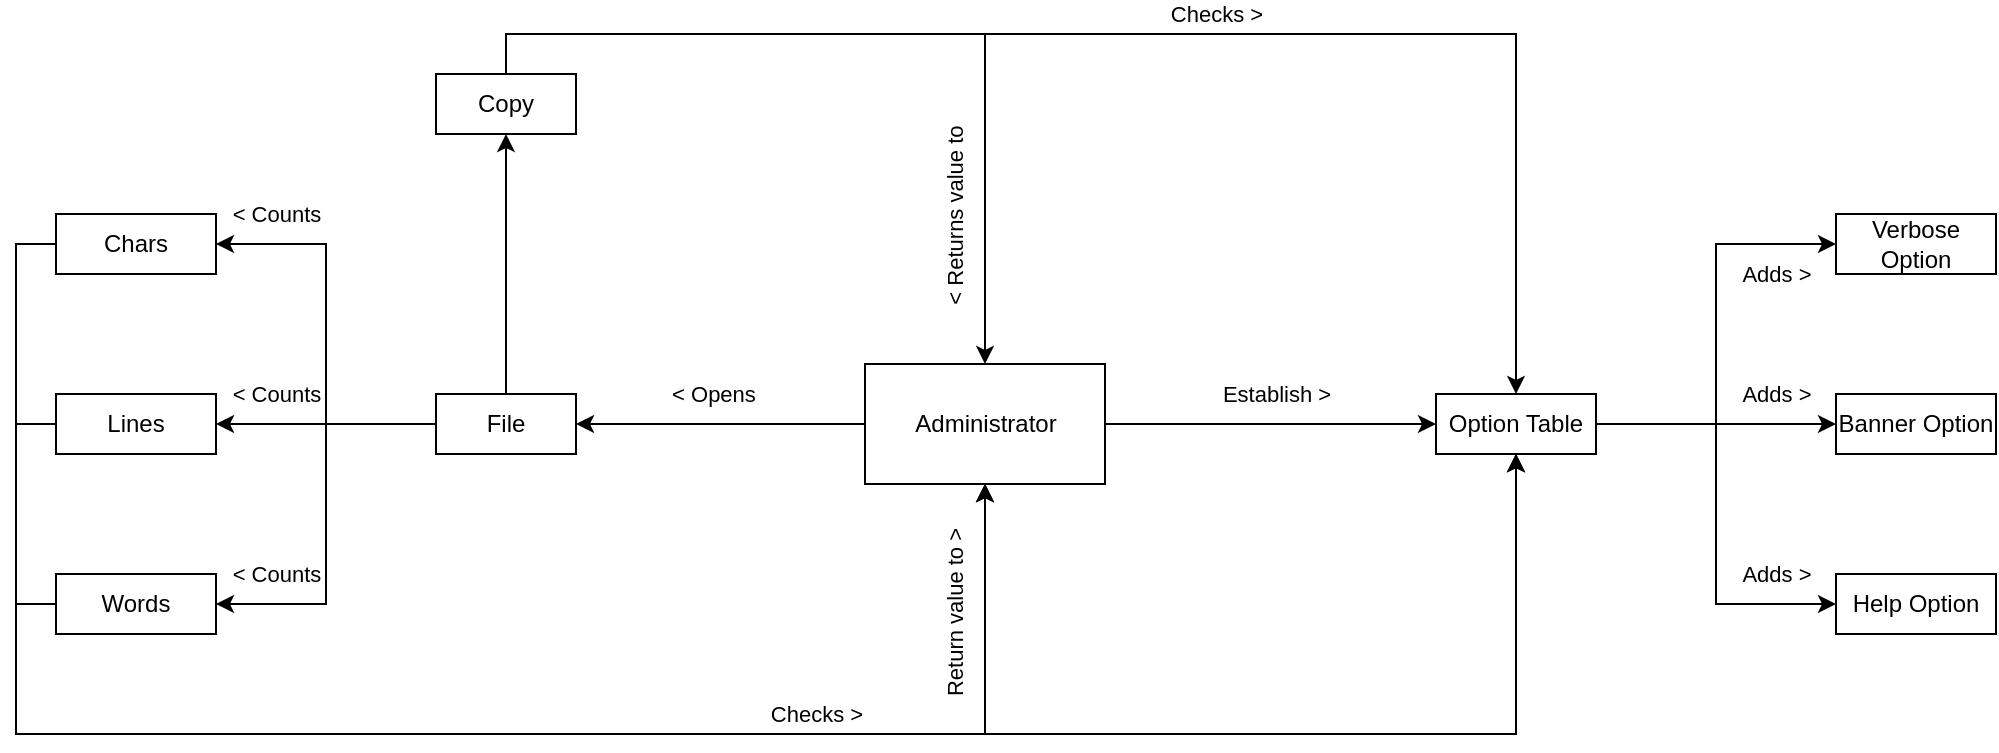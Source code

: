 <mxfile version="13.8.0" type="github">
  <diagram id="C5RBs43oDa-KdzZeNtuy" name="Page-1">
    <mxGraphModel dx="1185" dy="588" grid="1" gridSize="10" guides="1" tooltips="1" connect="1" arrows="1" fold="1" page="1" pageScale="1" pageWidth="1169" pageHeight="827" math="0" shadow="0">
      <root>
        <mxCell id="WIyWlLk6GJQsqaUBKTNV-0" />
        <mxCell id="WIyWlLk6GJQsqaUBKTNV-1" parent="WIyWlLk6GJQsqaUBKTNV-0" />
        <mxCell id="8A9pHUBznrexFLD6_nlA-4" style="edgeStyle=orthogonalEdgeStyle;rounded=0;orthogonalLoop=1;jettySize=auto;html=1;exitX=0.5;exitY=0;exitDx=0;exitDy=0;entryX=0.5;entryY=1;entryDx=0;entryDy=0;" edge="1" parent="WIyWlLk6GJQsqaUBKTNV-1" source="LxYAtH9U7Fuo-5kLsAKj-0" target="LxYAtH9U7Fuo-5kLsAKj-1">
          <mxGeometry relative="1" as="geometry" />
        </mxCell>
        <mxCell id="8A9pHUBznrexFLD6_nlA-5" value="&amp;lt; Counts" style="edgeStyle=orthogonalEdgeStyle;rounded=0;orthogonalLoop=1;jettySize=auto;html=1;exitX=0;exitY=0.5;exitDx=0;exitDy=0;entryX=1;entryY=0.5;entryDx=0;entryDy=0;" edge="1" parent="WIyWlLk6GJQsqaUBKTNV-1" source="LxYAtH9U7Fuo-5kLsAKj-0" target="LxYAtH9U7Fuo-5kLsAKj-4">
          <mxGeometry x="0.455" y="-15" relative="1" as="geometry">
            <mxPoint as="offset" />
          </mxGeometry>
        </mxCell>
        <mxCell id="8A9pHUBznrexFLD6_nlA-6" value="&amp;lt; Counts" style="edgeStyle=orthogonalEdgeStyle;rounded=0;orthogonalLoop=1;jettySize=auto;html=1;exitX=0;exitY=0.5;exitDx=0;exitDy=0;entryX=1;entryY=0.5;entryDx=0;entryDy=0;" edge="1" parent="WIyWlLk6GJQsqaUBKTNV-1" source="LxYAtH9U7Fuo-5kLsAKj-0" target="LxYAtH9U7Fuo-5kLsAKj-3">
          <mxGeometry x="0.7" y="-15" relative="1" as="geometry">
            <mxPoint as="offset" />
          </mxGeometry>
        </mxCell>
        <mxCell id="8A9pHUBznrexFLD6_nlA-7" value="&amp;lt; Counts" style="edgeStyle=orthogonalEdgeStyle;rounded=0;orthogonalLoop=1;jettySize=auto;html=1;exitX=0;exitY=0.5;exitDx=0;exitDy=0;entryX=1;entryY=0.5;entryDx=0;entryDy=0;" edge="1" parent="WIyWlLk6GJQsqaUBKTNV-1" source="LxYAtH9U7Fuo-5kLsAKj-0" target="LxYAtH9U7Fuo-5kLsAKj-5">
          <mxGeometry x="0.7" y="-15" relative="1" as="geometry">
            <mxPoint as="offset" />
          </mxGeometry>
        </mxCell>
        <mxCell id="LxYAtH9U7Fuo-5kLsAKj-0" value="File" style="rounded=0;whiteSpace=wrap;html=1;" parent="WIyWlLk6GJQsqaUBKTNV-1" vertex="1">
          <mxGeometry x="310" y="270" width="70" height="30" as="geometry" />
        </mxCell>
        <mxCell id="8A9pHUBznrexFLD6_nlA-13" value="Checks &amp;gt;" style="edgeStyle=orthogonalEdgeStyle;rounded=0;orthogonalLoop=1;jettySize=auto;html=1;exitX=0.5;exitY=0;exitDx=0;exitDy=0;entryX=0.5;entryY=0;entryDx=0;entryDy=0;" edge="1" parent="WIyWlLk6GJQsqaUBKTNV-1" source="LxYAtH9U7Fuo-5kLsAKj-1" target="LxYAtH9U7Fuo-5kLsAKj-20">
          <mxGeometry x="0.064" y="10" relative="1" as="geometry">
            <mxPoint as="offset" />
          </mxGeometry>
        </mxCell>
        <mxCell id="8A9pHUBznrexFLD6_nlA-20" value="&amp;lt; Returns value to&amp;nbsp;" style="edgeStyle=orthogonalEdgeStyle;rounded=0;orthogonalLoop=1;jettySize=auto;html=1;exitX=0.5;exitY=0;exitDx=0;exitDy=0;entryX=0.5;entryY=0;entryDx=0;entryDy=0;horizontal=0;" edge="1" parent="WIyWlLk6GJQsqaUBKTNV-1" source="LxYAtH9U7Fuo-5kLsAKj-1" target="LxYAtH9U7Fuo-5kLsAKj-19">
          <mxGeometry x="0.647" y="-15" relative="1" as="geometry">
            <mxPoint as="offset" />
          </mxGeometry>
        </mxCell>
        <mxCell id="LxYAtH9U7Fuo-5kLsAKj-1" value="Copy" style="rounded=0;whiteSpace=wrap;html=1;" parent="WIyWlLk6GJQsqaUBKTNV-1" vertex="1">
          <mxGeometry x="310" y="110" width="70" height="30" as="geometry" />
        </mxCell>
        <mxCell id="8A9pHUBznrexFLD6_nlA-14" style="edgeStyle=orthogonalEdgeStyle;rounded=0;orthogonalLoop=1;jettySize=auto;html=1;exitX=0;exitY=0.5;exitDx=0;exitDy=0;entryX=0.5;entryY=1;entryDx=0;entryDy=0;" edge="1" parent="WIyWlLk6GJQsqaUBKTNV-1" source="LxYAtH9U7Fuo-5kLsAKj-3" target="LxYAtH9U7Fuo-5kLsAKj-20">
          <mxGeometry relative="1" as="geometry">
            <Array as="points">
              <mxPoint x="100" y="195" />
              <mxPoint x="100" y="440" />
              <mxPoint x="850" y="440" />
            </Array>
          </mxGeometry>
        </mxCell>
        <mxCell id="8A9pHUBznrexFLD6_nlA-19" style="edgeStyle=orthogonalEdgeStyle;rounded=0;orthogonalLoop=1;jettySize=auto;html=1;exitX=0;exitY=0.5;exitDx=0;exitDy=0;entryX=0.5;entryY=1;entryDx=0;entryDy=0;" edge="1" parent="WIyWlLk6GJQsqaUBKTNV-1" source="LxYAtH9U7Fuo-5kLsAKj-3" target="LxYAtH9U7Fuo-5kLsAKj-19">
          <mxGeometry relative="1" as="geometry">
            <Array as="points">
              <mxPoint x="100" y="195" />
              <mxPoint x="100" y="440" />
              <mxPoint x="585" y="440" />
            </Array>
          </mxGeometry>
        </mxCell>
        <mxCell id="LxYAtH9U7Fuo-5kLsAKj-3" value="Chars" style="rounded=0;whiteSpace=wrap;html=1;" parent="WIyWlLk6GJQsqaUBKTNV-1" vertex="1">
          <mxGeometry x="120" y="180" width="80" height="30" as="geometry" />
        </mxCell>
        <mxCell id="8A9pHUBznrexFLD6_nlA-15" style="edgeStyle=orthogonalEdgeStyle;rounded=0;orthogonalLoop=1;jettySize=auto;html=1;exitX=0;exitY=0.5;exitDx=0;exitDy=0;entryX=0.5;entryY=1;entryDx=0;entryDy=0;" edge="1" parent="WIyWlLk6GJQsqaUBKTNV-1" source="LxYAtH9U7Fuo-5kLsAKj-4" target="LxYAtH9U7Fuo-5kLsAKj-20">
          <mxGeometry relative="1" as="geometry">
            <Array as="points">
              <mxPoint x="100" y="285" />
              <mxPoint x="100" y="440" />
              <mxPoint x="850" y="440" />
            </Array>
          </mxGeometry>
        </mxCell>
        <mxCell id="8A9pHUBznrexFLD6_nlA-18" style="edgeStyle=orthogonalEdgeStyle;rounded=0;orthogonalLoop=1;jettySize=auto;html=1;exitX=0;exitY=0.5;exitDx=0;exitDy=0;entryX=0.5;entryY=1;entryDx=0;entryDy=0;" edge="1" parent="WIyWlLk6GJQsqaUBKTNV-1" source="LxYAtH9U7Fuo-5kLsAKj-4" target="LxYAtH9U7Fuo-5kLsAKj-19">
          <mxGeometry relative="1" as="geometry">
            <Array as="points">
              <mxPoint x="100" y="285" />
              <mxPoint x="100" y="440" />
              <mxPoint x="585" y="440" />
            </Array>
          </mxGeometry>
        </mxCell>
        <mxCell id="LxYAtH9U7Fuo-5kLsAKj-4" value="Lines" style="rounded=0;whiteSpace=wrap;html=1;" parent="WIyWlLk6GJQsqaUBKTNV-1" vertex="1">
          <mxGeometry x="120" y="270" width="80" height="30" as="geometry" />
        </mxCell>
        <mxCell id="8A9pHUBznrexFLD6_nlA-16" value="Checks &amp;gt;" style="edgeStyle=orthogonalEdgeStyle;rounded=0;orthogonalLoop=1;jettySize=auto;html=1;exitX=0;exitY=0.5;exitDx=0;exitDy=0;entryX=0.5;entryY=1;entryDx=0;entryDy=0;" edge="1" parent="WIyWlLk6GJQsqaUBKTNV-1" source="LxYAtH9U7Fuo-5kLsAKj-5" target="LxYAtH9U7Fuo-5kLsAKj-20">
          <mxGeometry x="-0.005" y="10" relative="1" as="geometry">
            <Array as="points">
              <mxPoint x="100" y="375" />
              <mxPoint x="100" y="440" />
              <mxPoint x="850" y="440" />
            </Array>
            <mxPoint as="offset" />
          </mxGeometry>
        </mxCell>
        <mxCell id="8A9pHUBznrexFLD6_nlA-17" value="Return value to &amp;gt;" style="edgeStyle=orthogonalEdgeStyle;rounded=0;orthogonalLoop=1;jettySize=auto;html=1;exitX=0;exitY=0.5;exitDx=0;exitDy=0;entryX=0.5;entryY=1;entryDx=0;entryDy=0;horizontal=0;" edge="1" parent="WIyWlLk6GJQsqaUBKTNV-1" source="LxYAtH9U7Fuo-5kLsAKj-5" target="LxYAtH9U7Fuo-5kLsAKj-19">
          <mxGeometry x="0.813" y="15" relative="1" as="geometry">
            <Array as="points">
              <mxPoint x="100" y="375" />
              <mxPoint x="100" y="440" />
              <mxPoint x="585" y="440" />
            </Array>
            <mxPoint as="offset" />
          </mxGeometry>
        </mxCell>
        <mxCell id="LxYAtH9U7Fuo-5kLsAKj-5" value="Words" style="rounded=0;whiteSpace=wrap;html=1;" parent="WIyWlLk6GJQsqaUBKTNV-1" vertex="1">
          <mxGeometry x="120" y="360" width="80" height="30" as="geometry" />
        </mxCell>
        <mxCell id="8A9pHUBznrexFLD6_nlA-1" value="&amp;lt; Opens&amp;nbsp;" style="edgeStyle=orthogonalEdgeStyle;rounded=0;orthogonalLoop=1;jettySize=auto;html=1;exitX=0;exitY=0.5;exitDx=0;exitDy=0;entryX=1;entryY=0.5;entryDx=0;entryDy=0;" edge="1" parent="WIyWlLk6GJQsqaUBKTNV-1" source="LxYAtH9U7Fuo-5kLsAKj-19" target="LxYAtH9U7Fuo-5kLsAKj-0">
          <mxGeometry x="0.031" y="-15" relative="1" as="geometry">
            <mxPoint as="offset" />
          </mxGeometry>
        </mxCell>
        <mxCell id="8A9pHUBznrexFLD6_nlA-2" value="Establish &amp;gt;" style="edgeStyle=orthogonalEdgeStyle;rounded=0;orthogonalLoop=1;jettySize=auto;html=1;exitX=1;exitY=0.5;exitDx=0;exitDy=0;entryX=0;entryY=0.5;entryDx=0;entryDy=0;" edge="1" parent="WIyWlLk6GJQsqaUBKTNV-1" source="LxYAtH9U7Fuo-5kLsAKj-19" target="LxYAtH9U7Fuo-5kLsAKj-20">
          <mxGeometry x="0.033" y="15" relative="1" as="geometry">
            <mxPoint as="offset" />
          </mxGeometry>
        </mxCell>
        <mxCell id="LxYAtH9U7Fuo-5kLsAKj-19" value="Administrator" style="rounded=0;whiteSpace=wrap;html=1;" parent="WIyWlLk6GJQsqaUBKTNV-1" vertex="1">
          <mxGeometry x="524.5" y="255" width="120" height="60" as="geometry" />
        </mxCell>
        <mxCell id="8A9pHUBznrexFLD6_nlA-3" value="Adds &amp;gt;" style="edgeStyle=orthogonalEdgeStyle;rounded=0;orthogonalLoop=1;jettySize=auto;html=1;exitX=1;exitY=0.5;exitDx=0;exitDy=0;entryX=0;entryY=0.5;entryDx=0;entryDy=0;" edge="1" parent="WIyWlLk6GJQsqaUBKTNV-1" source="LxYAtH9U7Fuo-5kLsAKj-20" target="LxYAtH9U7Fuo-5kLsAKj-23">
          <mxGeometry x="0.714" y="-15" relative="1" as="geometry">
            <mxPoint as="offset" />
          </mxGeometry>
        </mxCell>
        <mxCell id="8A9pHUBznrexFLD6_nlA-8" value="Adds &amp;gt;" style="edgeStyle=orthogonalEdgeStyle;rounded=0;orthogonalLoop=1;jettySize=auto;html=1;exitX=1;exitY=0.5;exitDx=0;exitDy=0;entryX=0;entryY=0.5;entryDx=0;entryDy=0;" edge="1" parent="WIyWlLk6GJQsqaUBKTNV-1" source="LxYAtH9U7Fuo-5kLsAKj-20" target="LxYAtH9U7Fuo-5kLsAKj-22">
          <mxGeometry x="0.5" y="15" relative="1" as="geometry">
            <mxPoint as="offset" />
          </mxGeometry>
        </mxCell>
        <mxCell id="8A9pHUBznrexFLD6_nlA-9" value="Adds &amp;gt;" style="edgeStyle=orthogonalEdgeStyle;rounded=0;orthogonalLoop=1;jettySize=auto;html=1;exitX=1;exitY=0.5;exitDx=0;exitDy=0;entryX=0;entryY=0.5;entryDx=0;entryDy=0;" edge="1" parent="WIyWlLk6GJQsqaUBKTNV-1" source="LxYAtH9U7Fuo-5kLsAKj-20" target="LxYAtH9U7Fuo-5kLsAKj-21">
          <mxGeometry x="0.714" y="15" relative="1" as="geometry">
            <mxPoint as="offset" />
          </mxGeometry>
        </mxCell>
        <mxCell id="LxYAtH9U7Fuo-5kLsAKj-20" value="Option Table" style="whiteSpace=wrap;html=1;" parent="WIyWlLk6GJQsqaUBKTNV-1" vertex="1">
          <mxGeometry x="810" y="270" width="80" height="30" as="geometry" />
        </mxCell>
        <mxCell id="LxYAtH9U7Fuo-5kLsAKj-21" value="Help Option" style="whiteSpace=wrap;html=1;" parent="WIyWlLk6GJQsqaUBKTNV-1" vertex="1">
          <mxGeometry x="1010" y="360" width="80" height="30" as="geometry" />
        </mxCell>
        <mxCell id="LxYAtH9U7Fuo-5kLsAKj-22" value="Banner Option" style="whiteSpace=wrap;html=1;" parent="WIyWlLk6GJQsqaUBKTNV-1" vertex="1">
          <mxGeometry x="1010" y="270" width="80" height="30" as="geometry" />
        </mxCell>
        <mxCell id="LxYAtH9U7Fuo-5kLsAKj-23" value="Verbose Option" style="whiteSpace=wrap;html=1;" parent="WIyWlLk6GJQsqaUBKTNV-1" vertex="1">
          <mxGeometry x="1010" y="180" width="80" height="30" as="geometry" />
        </mxCell>
      </root>
    </mxGraphModel>
  </diagram>
</mxfile>
